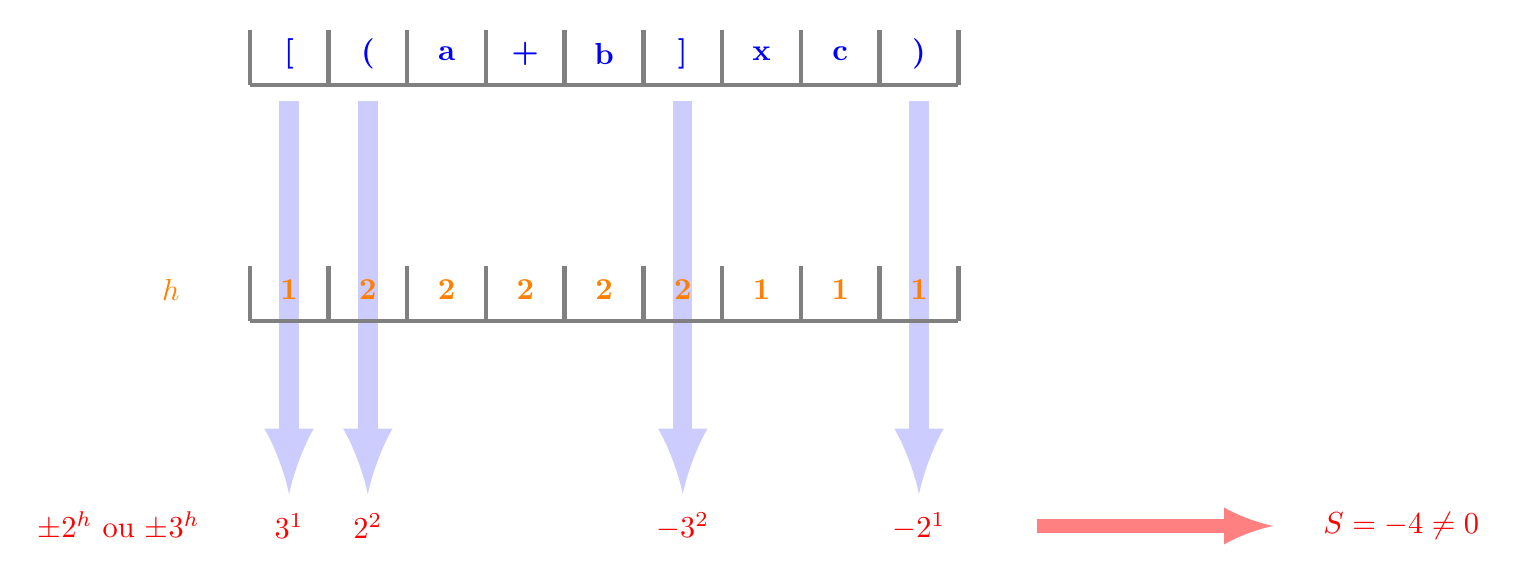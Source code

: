 \begin{tikzpicture}

\newcommand{\boites}[1]{
\draw[gray,ultra thick]  (0,0) -- ++ (#1,0);
 \foreach \i in {0,...,#1}{
\draw[gray,ultra thick]  (\i,0) -- ++ (0,0.7);
}; }


\begin{scope}
\boites{9};
 \foreach \i/\n in {0/[, 1/(, 2/a, 3/+, 4/b, 5/],6/x,7/c,8/)}{
\node[blue,scale=1.1]  at (\i+0.5,0.4) {\bf \n};
};

% \draw[->,>=latex,thick] (2.5,-0.1) to[bend right]node[midway,left]{$+1$} ++(-0.5,-1) ;
% \draw[->,>=latex,thick] (5.5,-0.1) to[bend right]node[midway,left]{$+1$} ++(-0.5,-1) ;
% \draw[->,>=latex,thick] (9.5,-0.1) to[bend left]node[midway,right]{$-1$} ++(0.5,-1) ;
% \draw[->,>=latex,thick] (12.5,-0.1) to[bend left]node[midway,right]{$-1$} ++(0.5,-1) ;

\draw[->,>=latex,line width=7pt,blue!20] (0.5,-0.2) to ++(0,-5) ;
\draw[->,>=latex,line width=7pt,blue!20] (1.5,-0.2) to ++(0,-5) ;
\draw[->,>=latex,line width=7pt,blue!20] (5.5,-0.2) to ++(0,-5) ;
\draw[->,>=latex,line width=7pt,blue!20] (8.5,-0.2) to ++(0,-5) ;

\end{scope}

\begin{scope}[yshift=-3cm]
\node[orange,scale=1.1] at (-1,0.4) {$h$};
\boites{9};
 \foreach \i/\n in {0/1, 1/2, 2/2, 3/2, 4/2, 5/2,6/1,7/1,8/1}{
\node[orange,scale=1.1]  at (\i+0.5,0.4) {\bf \n};
};
\end{scope}


\begin{scope}[yshift=-6cm]
\node[red,scale=1.1,left] at (-0.5,0.4) {$\pm 2^h$ ou $\pm 3^h$ };
\draw[->,>=latex,line width=5pt,red!50] (10,0.4)--++(3,0);
\node[red,scale=1.1,right] at (13.5,0.4) {$S=-4\neq0$};
%\boites{15};
 \foreach \i/\n in {0/$3^1$, 1/$2^2$,5/$-3^2$, 8/$-2^1$}{
\node[red,scale=1.1]  at (\i+0.5,0.4) {\bf \n};
};
\end{scope}

\end{tikzpicture}  
